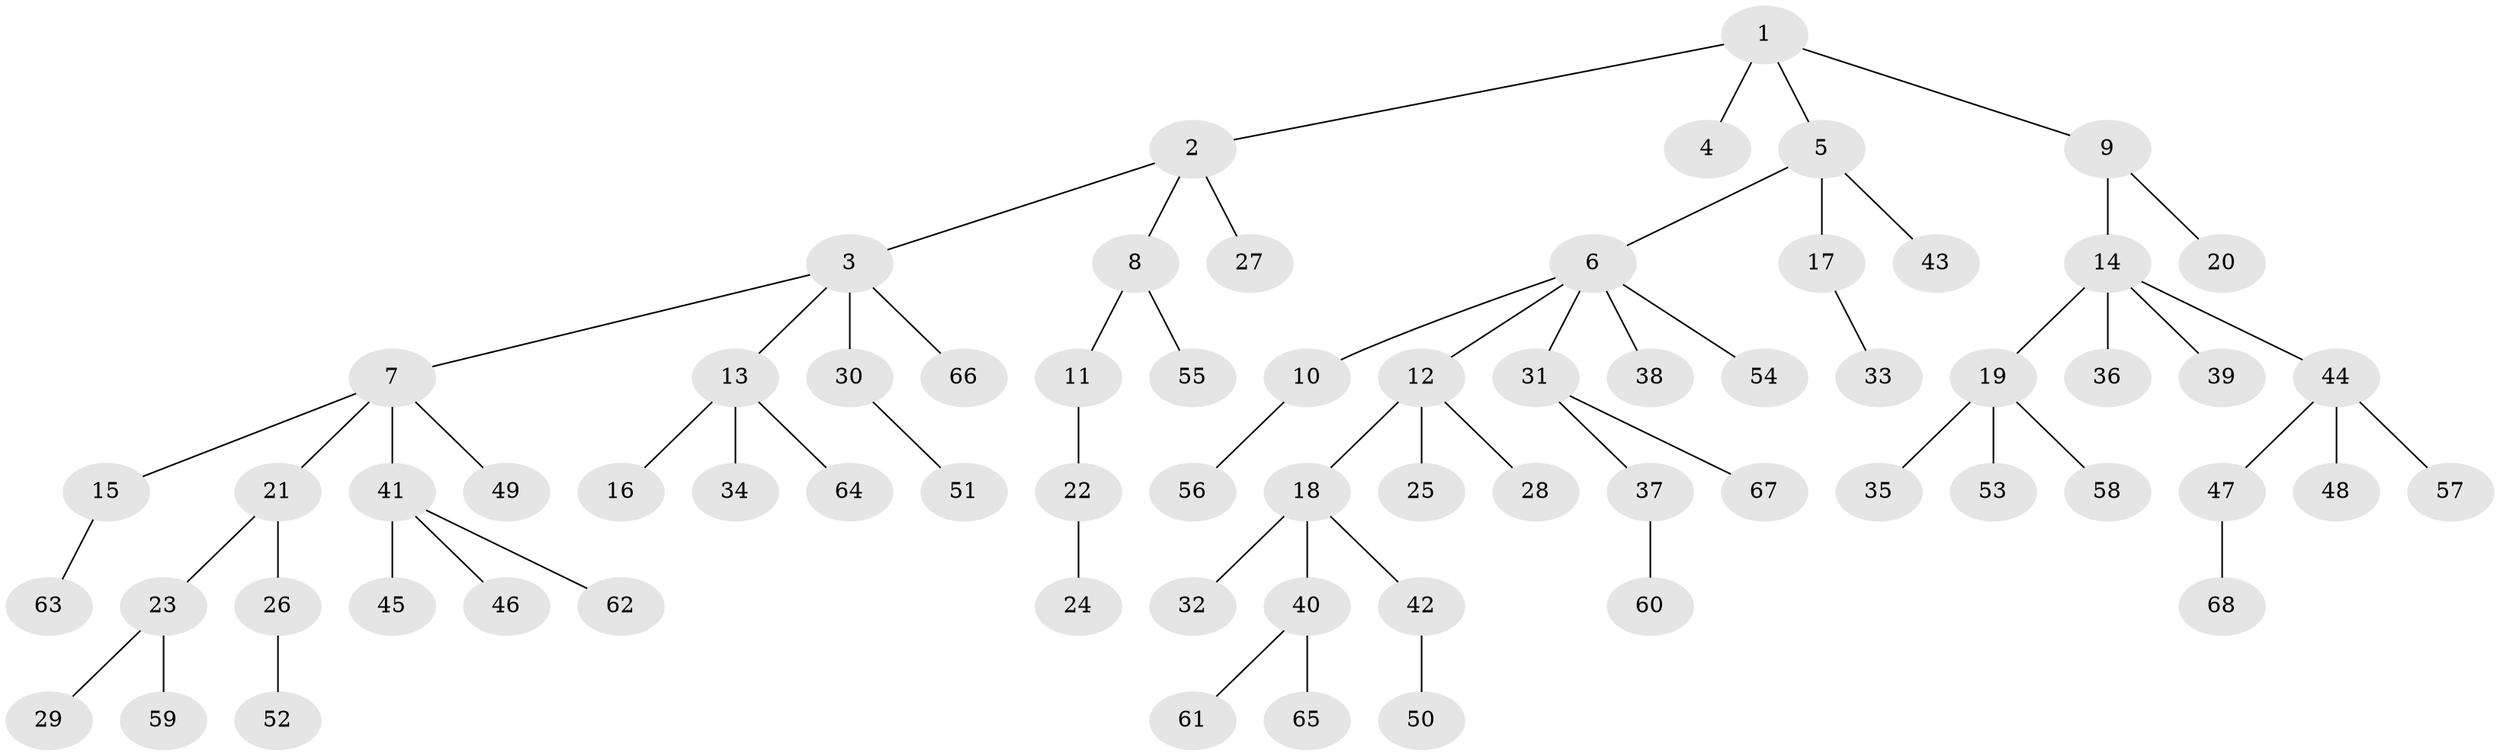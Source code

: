 // Generated by graph-tools (version 1.1) at 2025/02/03/09/25 03:02:26]
// undirected, 68 vertices, 67 edges
graph export_dot {
graph [start="1"]
  node [color=gray90,style=filled];
  1;
  2;
  3;
  4;
  5;
  6;
  7;
  8;
  9;
  10;
  11;
  12;
  13;
  14;
  15;
  16;
  17;
  18;
  19;
  20;
  21;
  22;
  23;
  24;
  25;
  26;
  27;
  28;
  29;
  30;
  31;
  32;
  33;
  34;
  35;
  36;
  37;
  38;
  39;
  40;
  41;
  42;
  43;
  44;
  45;
  46;
  47;
  48;
  49;
  50;
  51;
  52;
  53;
  54;
  55;
  56;
  57;
  58;
  59;
  60;
  61;
  62;
  63;
  64;
  65;
  66;
  67;
  68;
  1 -- 2;
  1 -- 4;
  1 -- 5;
  1 -- 9;
  2 -- 3;
  2 -- 8;
  2 -- 27;
  3 -- 7;
  3 -- 13;
  3 -- 30;
  3 -- 66;
  5 -- 6;
  5 -- 17;
  5 -- 43;
  6 -- 10;
  6 -- 12;
  6 -- 31;
  6 -- 38;
  6 -- 54;
  7 -- 15;
  7 -- 21;
  7 -- 41;
  7 -- 49;
  8 -- 11;
  8 -- 55;
  9 -- 14;
  9 -- 20;
  10 -- 56;
  11 -- 22;
  12 -- 18;
  12 -- 25;
  12 -- 28;
  13 -- 16;
  13 -- 34;
  13 -- 64;
  14 -- 19;
  14 -- 36;
  14 -- 39;
  14 -- 44;
  15 -- 63;
  17 -- 33;
  18 -- 32;
  18 -- 40;
  18 -- 42;
  19 -- 35;
  19 -- 53;
  19 -- 58;
  21 -- 23;
  21 -- 26;
  22 -- 24;
  23 -- 29;
  23 -- 59;
  26 -- 52;
  30 -- 51;
  31 -- 37;
  31 -- 67;
  37 -- 60;
  40 -- 61;
  40 -- 65;
  41 -- 45;
  41 -- 46;
  41 -- 62;
  42 -- 50;
  44 -- 47;
  44 -- 48;
  44 -- 57;
  47 -- 68;
}
